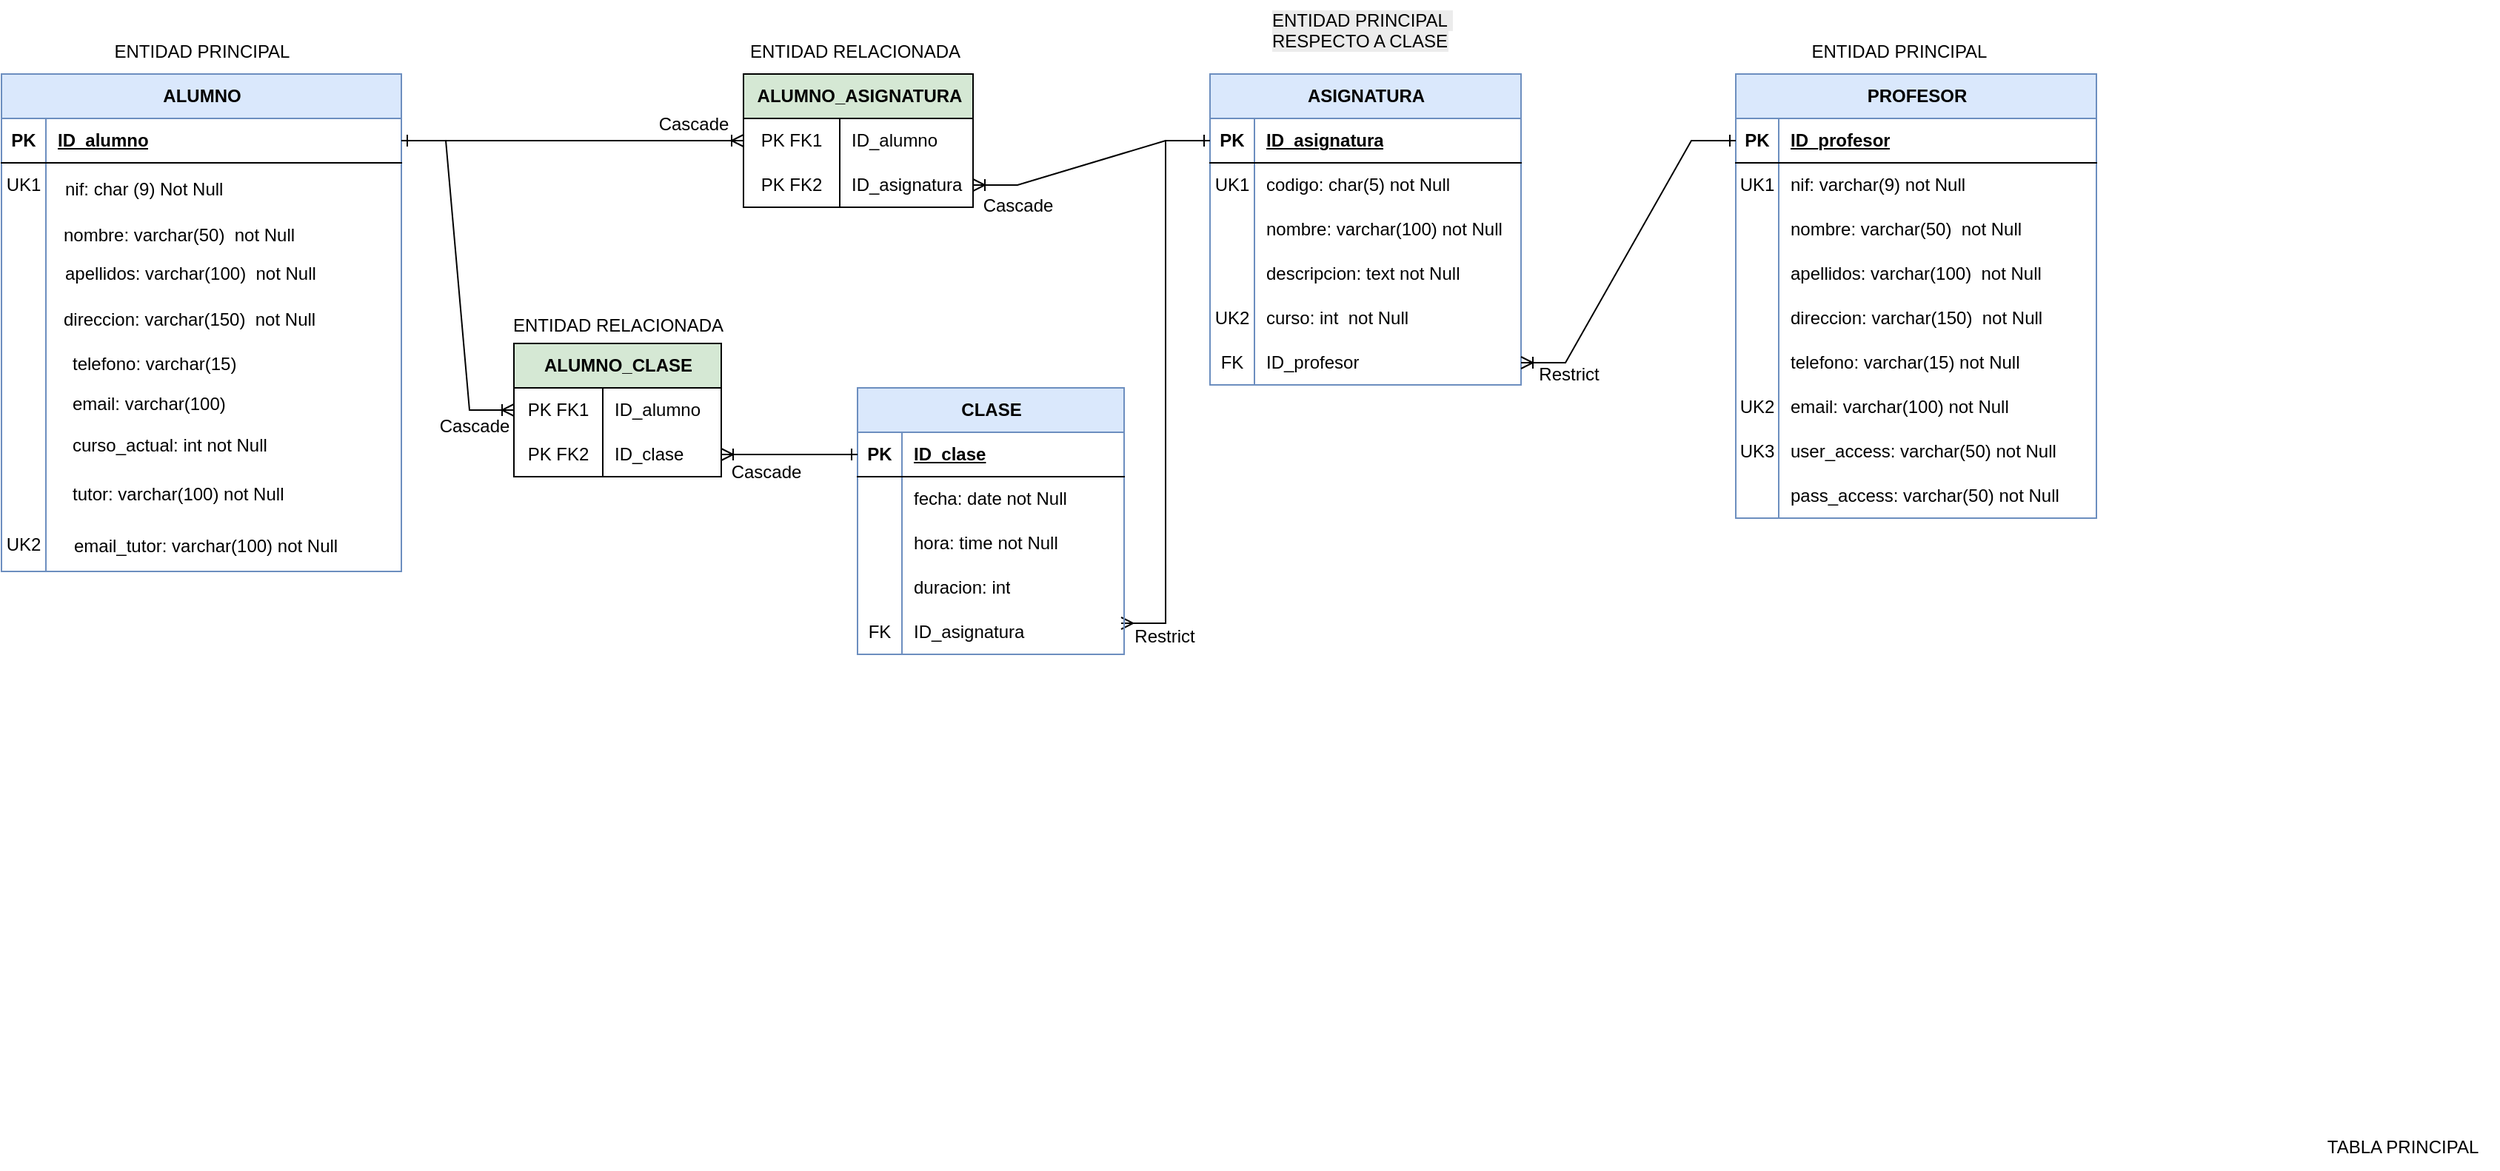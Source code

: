 <mxfile version="28.0.7">
  <diagram name="Página-1" id="FNVMGEHoFJ-ckxuBKYWv">
    <mxGraphModel dx="1237" dy="689" grid="1" gridSize="10" guides="1" tooltips="1" connect="1" arrows="1" fold="1" page="1" pageScale="1" pageWidth="3300" pageHeight="2339" math="0" shadow="0">
      <root>
        <mxCell id="0" />
        <mxCell id="1" parent="0" />
        <mxCell id="KowFx41jxCwSdWfeDFnK-1" value="PROFESOR" style="shape=table;startSize=30;container=1;collapsible=1;childLayout=tableLayout;fixedRows=1;rowLines=0;fontStyle=1;align=center;resizeLast=1;html=1;swimlaneLine=1;shadow=0;rounded=0;fillColor=#dae8fc;strokeColor=#6c8ebf;" parent="1" vertex="1">
          <mxGeometry x="1305" y="180" width="243.5" height="300" as="geometry">
            <mxRectangle x="71" y="200" width="100" height="30" as="alternateBounds" />
          </mxGeometry>
        </mxCell>
        <mxCell id="KowFx41jxCwSdWfeDFnK-2" value="" style="shape=tableRow;horizontal=0;startSize=0;swimlaneHead=0;swimlaneBody=0;fillColor=none;collapsible=0;dropTarget=0;points=[[0,0.5],[1,0.5]];portConstraint=eastwest;top=0;left=0;right=0;bottom=1;" parent="KowFx41jxCwSdWfeDFnK-1" vertex="1">
          <mxGeometry y="30" width="243.5" height="30" as="geometry" />
        </mxCell>
        <mxCell id="KowFx41jxCwSdWfeDFnK-3" value="PK" style="shape=partialRectangle;connectable=0;fillColor=none;top=0;left=0;bottom=0;right=0;fontStyle=1;overflow=hidden;whiteSpace=wrap;html=1;" parent="KowFx41jxCwSdWfeDFnK-2" vertex="1">
          <mxGeometry width="29" height="30" as="geometry">
            <mxRectangle width="29" height="30" as="alternateBounds" />
          </mxGeometry>
        </mxCell>
        <mxCell id="KowFx41jxCwSdWfeDFnK-4" value="ID_profesor" style="shape=partialRectangle;connectable=0;fillColor=none;top=0;left=0;bottom=0;right=0;align=left;spacingLeft=6;fontStyle=5;overflow=hidden;whiteSpace=wrap;html=1;" parent="KowFx41jxCwSdWfeDFnK-2" vertex="1">
          <mxGeometry x="29" width="214.5" height="30" as="geometry">
            <mxRectangle width="214.5" height="30" as="alternateBounds" />
          </mxGeometry>
        </mxCell>
        <mxCell id="KowFx41jxCwSdWfeDFnK-5" value="" style="shape=tableRow;horizontal=0;startSize=0;swimlaneHead=0;swimlaneBody=0;fillColor=none;collapsible=0;dropTarget=0;points=[[0,0.5],[1,0.5]];portConstraint=eastwest;top=0;left=0;right=0;bottom=0;" parent="KowFx41jxCwSdWfeDFnK-1" vertex="1">
          <mxGeometry y="60" width="243.5" height="30" as="geometry" />
        </mxCell>
        <mxCell id="KowFx41jxCwSdWfeDFnK-6" value="UK1" style="shape=partialRectangle;connectable=0;fillColor=none;top=0;left=0;bottom=0;right=0;editable=1;overflow=hidden;whiteSpace=wrap;html=1;" parent="KowFx41jxCwSdWfeDFnK-5" vertex="1">
          <mxGeometry width="29" height="30" as="geometry">
            <mxRectangle width="29" height="30" as="alternateBounds" />
          </mxGeometry>
        </mxCell>
        <mxCell id="KowFx41jxCwSdWfeDFnK-7" value="nif: varchar(9) not Null" style="shape=partialRectangle;connectable=0;fillColor=none;top=0;left=0;bottom=0;right=0;align=left;spacingLeft=6;overflow=hidden;whiteSpace=wrap;html=1;" parent="KowFx41jxCwSdWfeDFnK-5" vertex="1">
          <mxGeometry x="29" width="214.5" height="30" as="geometry">
            <mxRectangle width="214.5" height="30" as="alternateBounds" />
          </mxGeometry>
        </mxCell>
        <mxCell id="KowFx41jxCwSdWfeDFnK-8" value="" style="shape=tableRow;horizontal=0;startSize=0;swimlaneHead=0;swimlaneBody=0;fillColor=none;collapsible=0;dropTarget=0;points=[[0,0.5],[1,0.5]];portConstraint=eastwest;top=0;left=0;right=0;bottom=0;" parent="KowFx41jxCwSdWfeDFnK-1" vertex="1">
          <mxGeometry y="90" width="243.5" height="30" as="geometry" />
        </mxCell>
        <mxCell id="KowFx41jxCwSdWfeDFnK-9" value="" style="shape=partialRectangle;connectable=0;fillColor=none;top=0;left=0;bottom=0;right=0;editable=1;overflow=hidden;whiteSpace=wrap;html=1;" parent="KowFx41jxCwSdWfeDFnK-8" vertex="1">
          <mxGeometry width="29" height="30" as="geometry">
            <mxRectangle width="29" height="30" as="alternateBounds" />
          </mxGeometry>
        </mxCell>
        <mxCell id="KowFx41jxCwSdWfeDFnK-10" value="nombre: varchar(50)&amp;nbsp; not Null" style="shape=partialRectangle;connectable=0;fillColor=none;top=0;left=0;bottom=0;right=0;align=left;spacingLeft=6;overflow=hidden;whiteSpace=wrap;html=1;" parent="KowFx41jxCwSdWfeDFnK-8" vertex="1">
          <mxGeometry x="29" width="214.5" height="30" as="geometry">
            <mxRectangle width="214.5" height="30" as="alternateBounds" />
          </mxGeometry>
        </mxCell>
        <mxCell id="KowFx41jxCwSdWfeDFnK-11" value="" style="shape=tableRow;horizontal=0;startSize=0;swimlaneHead=0;swimlaneBody=0;fillColor=none;collapsible=0;dropTarget=0;points=[[0,0.5],[1,0.5]];portConstraint=eastwest;top=0;left=0;right=0;bottom=0;" parent="KowFx41jxCwSdWfeDFnK-1" vertex="1">
          <mxGeometry y="120" width="243.5" height="30" as="geometry" />
        </mxCell>
        <mxCell id="KowFx41jxCwSdWfeDFnK-12" value="" style="shape=partialRectangle;connectable=0;fillColor=none;top=0;left=0;bottom=0;right=0;editable=1;overflow=hidden;whiteSpace=wrap;html=1;" parent="KowFx41jxCwSdWfeDFnK-11" vertex="1">
          <mxGeometry width="29" height="30" as="geometry">
            <mxRectangle width="29" height="30" as="alternateBounds" />
          </mxGeometry>
        </mxCell>
        <mxCell id="KowFx41jxCwSdWfeDFnK-13" value="apellidos: varchar(100)&amp;nbsp; not Null" style="shape=partialRectangle;connectable=0;fillColor=none;top=0;left=0;bottom=0;right=0;align=left;spacingLeft=6;overflow=hidden;whiteSpace=wrap;html=1;" parent="KowFx41jxCwSdWfeDFnK-11" vertex="1">
          <mxGeometry x="29" width="214.5" height="30" as="geometry">
            <mxRectangle width="214.5" height="30" as="alternateBounds" />
          </mxGeometry>
        </mxCell>
        <mxCell id="KRCb28iuW6zRCXo9A6Jg-33" value="" style="shape=tableRow;horizontal=0;startSize=0;swimlaneHead=0;swimlaneBody=0;fillColor=none;collapsible=0;dropTarget=0;points=[[0,0.5],[1,0.5]];portConstraint=eastwest;top=0;left=0;right=0;bottom=0;" parent="KowFx41jxCwSdWfeDFnK-1" vertex="1">
          <mxGeometry y="150" width="243.5" height="30" as="geometry" />
        </mxCell>
        <mxCell id="KRCb28iuW6zRCXo9A6Jg-34" value="" style="shape=partialRectangle;connectable=0;fillColor=none;top=0;left=0;bottom=0;right=0;editable=1;overflow=hidden;whiteSpace=wrap;html=1;" parent="KRCb28iuW6zRCXo9A6Jg-33" vertex="1">
          <mxGeometry width="29" height="30" as="geometry">
            <mxRectangle width="29" height="30" as="alternateBounds" />
          </mxGeometry>
        </mxCell>
        <mxCell id="KRCb28iuW6zRCXo9A6Jg-35" value="&lt;span style=&quot;color: rgb(0, 0, 0); font-family: Helvetica; font-size: 12px; font-style: normal; font-variant-ligatures: normal; font-variant-caps: normal; font-weight: 400; letter-spacing: normal; orphans: 2; text-align: left; text-indent: 0px; text-transform: none; widows: 2; word-spacing: 0px; -webkit-text-stroke-width: 0px; white-space: normal; text-decoration-thickness: initial; text-decoration-style: initial; text-decoration-color: initial; float: none; display: inline !important;&quot;&gt;direccion: varchar(150)&amp;nbsp; not Null&lt;/span&gt;" style="shape=partialRectangle;connectable=0;fillColor=none;top=0;left=0;bottom=0;right=0;align=left;spacingLeft=6;overflow=hidden;whiteSpace=wrap;html=1;" parent="KRCb28iuW6zRCXo9A6Jg-33" vertex="1">
          <mxGeometry x="29" width="214.5" height="30" as="geometry">
            <mxRectangle width="214.5" height="30" as="alternateBounds" />
          </mxGeometry>
        </mxCell>
        <mxCell id="KRCb28iuW6zRCXo9A6Jg-36" value="" style="shape=tableRow;horizontal=0;startSize=0;swimlaneHead=0;swimlaneBody=0;fillColor=none;collapsible=0;dropTarget=0;points=[[0,0.5],[1,0.5]];portConstraint=eastwest;top=0;left=0;right=0;bottom=0;" parent="KowFx41jxCwSdWfeDFnK-1" vertex="1">
          <mxGeometry y="180" width="243.5" height="30" as="geometry" />
        </mxCell>
        <mxCell id="KRCb28iuW6zRCXo9A6Jg-37" value="" style="shape=partialRectangle;connectable=0;fillColor=none;top=0;left=0;bottom=0;right=0;editable=1;overflow=hidden;whiteSpace=wrap;html=1;" parent="KRCb28iuW6zRCXo9A6Jg-36" vertex="1">
          <mxGeometry width="29" height="30" as="geometry">
            <mxRectangle width="29" height="30" as="alternateBounds" />
          </mxGeometry>
        </mxCell>
        <mxCell id="KRCb28iuW6zRCXo9A6Jg-38" value="telefono: varchar(15) not Null" style="shape=partialRectangle;connectable=0;fillColor=none;top=0;left=0;bottom=0;right=0;align=left;spacingLeft=6;overflow=hidden;whiteSpace=wrap;html=1;" parent="KRCb28iuW6zRCXo9A6Jg-36" vertex="1">
          <mxGeometry x="29" width="214.5" height="30" as="geometry">
            <mxRectangle width="214.5" height="30" as="alternateBounds" />
          </mxGeometry>
        </mxCell>
        <mxCell id="KRCb28iuW6zRCXo9A6Jg-39" value="" style="shape=tableRow;horizontal=0;startSize=0;swimlaneHead=0;swimlaneBody=0;fillColor=none;collapsible=0;dropTarget=0;points=[[0,0.5],[1,0.5]];portConstraint=eastwest;top=0;left=0;right=0;bottom=0;" parent="KowFx41jxCwSdWfeDFnK-1" vertex="1">
          <mxGeometry y="210" width="243.5" height="30" as="geometry" />
        </mxCell>
        <mxCell id="KRCb28iuW6zRCXo9A6Jg-40" value="UK2" style="shape=partialRectangle;connectable=0;fillColor=none;top=0;left=0;bottom=0;right=0;editable=1;overflow=hidden;whiteSpace=wrap;html=1;" parent="KRCb28iuW6zRCXo9A6Jg-39" vertex="1">
          <mxGeometry width="29" height="30" as="geometry">
            <mxRectangle width="29" height="30" as="alternateBounds" />
          </mxGeometry>
        </mxCell>
        <mxCell id="KRCb28iuW6zRCXo9A6Jg-41" value="email: varchar(100) not Null" style="shape=partialRectangle;connectable=0;fillColor=none;top=0;left=0;bottom=0;right=0;align=left;spacingLeft=6;overflow=hidden;whiteSpace=wrap;html=1;" parent="KRCb28iuW6zRCXo9A6Jg-39" vertex="1">
          <mxGeometry x="29" width="214.5" height="30" as="geometry">
            <mxRectangle width="214.5" height="30" as="alternateBounds" />
          </mxGeometry>
        </mxCell>
        <mxCell id="KRCb28iuW6zRCXo9A6Jg-42" value="" style="shape=tableRow;horizontal=0;startSize=0;swimlaneHead=0;swimlaneBody=0;fillColor=none;collapsible=0;dropTarget=0;points=[[0,0.5],[1,0.5]];portConstraint=eastwest;top=0;left=0;right=0;bottom=0;" parent="KowFx41jxCwSdWfeDFnK-1" vertex="1">
          <mxGeometry y="240" width="243.5" height="30" as="geometry" />
        </mxCell>
        <mxCell id="KRCb28iuW6zRCXo9A6Jg-43" value="UK3" style="shape=partialRectangle;connectable=0;fillColor=none;top=0;left=0;bottom=0;right=0;editable=1;overflow=hidden;whiteSpace=wrap;html=1;" parent="KRCb28iuW6zRCXo9A6Jg-42" vertex="1">
          <mxGeometry width="29" height="30" as="geometry">
            <mxRectangle width="29" height="30" as="alternateBounds" />
          </mxGeometry>
        </mxCell>
        <mxCell id="KRCb28iuW6zRCXo9A6Jg-44" value="user_access: varchar(50) not Null" style="shape=partialRectangle;connectable=0;fillColor=none;top=0;left=0;bottom=0;right=0;align=left;spacingLeft=6;overflow=hidden;whiteSpace=wrap;html=1;" parent="KRCb28iuW6zRCXo9A6Jg-42" vertex="1">
          <mxGeometry x="29" width="214.5" height="30" as="geometry">
            <mxRectangle width="214.5" height="30" as="alternateBounds" />
          </mxGeometry>
        </mxCell>
        <mxCell id="KRCb28iuW6zRCXo9A6Jg-45" value="" style="shape=tableRow;horizontal=0;startSize=0;swimlaneHead=0;swimlaneBody=0;fillColor=none;collapsible=0;dropTarget=0;points=[[0,0.5],[1,0.5]];portConstraint=eastwest;top=0;left=0;right=0;bottom=0;" parent="KowFx41jxCwSdWfeDFnK-1" vertex="1">
          <mxGeometry y="270" width="243.5" height="30" as="geometry" />
        </mxCell>
        <mxCell id="KRCb28iuW6zRCXo9A6Jg-46" value="" style="shape=partialRectangle;connectable=0;fillColor=none;top=0;left=0;bottom=0;right=0;editable=1;overflow=hidden;whiteSpace=wrap;html=1;" parent="KRCb28iuW6zRCXo9A6Jg-45" vertex="1">
          <mxGeometry width="29" height="30" as="geometry">
            <mxRectangle width="29" height="30" as="alternateBounds" />
          </mxGeometry>
        </mxCell>
        <mxCell id="KRCb28iuW6zRCXo9A6Jg-47" value="pass_access: varchar(50) not Null" style="shape=partialRectangle;connectable=0;fillColor=none;top=0;left=0;bottom=0;right=0;align=left;spacingLeft=6;overflow=hidden;whiteSpace=wrap;html=1;" parent="KRCb28iuW6zRCXo9A6Jg-45" vertex="1">
          <mxGeometry x="29" width="214.5" height="30" as="geometry">
            <mxRectangle width="214.5" height="30" as="alternateBounds" />
          </mxGeometry>
        </mxCell>
        <mxCell id="KowFx41jxCwSdWfeDFnK-27" value="ASIGNATURA" style="shape=table;startSize=30;container=1;collapsible=1;childLayout=tableLayout;fixedRows=1;rowLines=0;fontStyle=1;align=center;resizeLast=1;html=1;fillColor=#dae8fc;strokeColor=#6c8ebf;" parent="1" vertex="1">
          <mxGeometry x="950" y="180" width="210" height="210" as="geometry" />
        </mxCell>
        <mxCell id="KowFx41jxCwSdWfeDFnK-28" value="" style="shape=tableRow;horizontal=0;startSize=0;swimlaneHead=0;swimlaneBody=0;fillColor=none;collapsible=0;dropTarget=0;points=[[0,0.5],[1,0.5]];portConstraint=eastwest;top=0;left=0;right=0;bottom=1;" parent="KowFx41jxCwSdWfeDFnK-27" vertex="1">
          <mxGeometry y="30" width="210" height="30" as="geometry" />
        </mxCell>
        <mxCell id="KowFx41jxCwSdWfeDFnK-29" value="PK" style="shape=partialRectangle;connectable=0;fillColor=none;top=0;left=0;bottom=0;right=0;fontStyle=1;overflow=hidden;whiteSpace=wrap;html=1;" parent="KowFx41jxCwSdWfeDFnK-28" vertex="1">
          <mxGeometry width="30" height="30" as="geometry">
            <mxRectangle width="30" height="30" as="alternateBounds" />
          </mxGeometry>
        </mxCell>
        <mxCell id="KowFx41jxCwSdWfeDFnK-30" value="ID_asignatura" style="shape=partialRectangle;connectable=0;fillColor=none;top=0;left=0;bottom=0;right=0;align=left;spacingLeft=6;fontStyle=5;overflow=hidden;whiteSpace=wrap;html=1;" parent="KowFx41jxCwSdWfeDFnK-28" vertex="1">
          <mxGeometry x="30" width="180" height="30" as="geometry">
            <mxRectangle width="180" height="30" as="alternateBounds" />
          </mxGeometry>
        </mxCell>
        <mxCell id="KowFx41jxCwSdWfeDFnK-31" value="" style="shape=tableRow;horizontal=0;startSize=0;swimlaneHead=0;swimlaneBody=0;fillColor=none;collapsible=0;dropTarget=0;points=[[0,0.5],[1,0.5]];portConstraint=eastwest;top=0;left=0;right=0;bottom=0;" parent="KowFx41jxCwSdWfeDFnK-27" vertex="1">
          <mxGeometry y="60" width="210" height="30" as="geometry" />
        </mxCell>
        <mxCell id="KowFx41jxCwSdWfeDFnK-32" value="&lt;font style=&quot;color: rgb(0, 0, 0); font-weight: normal;&quot;&gt;UK1&lt;/font&gt;" style="shape=partialRectangle;connectable=0;fillColor=none;top=0;left=0;bottom=0;right=0;editable=1;overflow=hidden;whiteSpace=wrap;html=1;fontStyle=1;fontColor=#FF0000;" parent="KowFx41jxCwSdWfeDFnK-31" vertex="1">
          <mxGeometry width="30" height="30" as="geometry">
            <mxRectangle width="30" height="30" as="alternateBounds" />
          </mxGeometry>
        </mxCell>
        <mxCell id="KowFx41jxCwSdWfeDFnK-33" value="codigo: char(5) not Null" style="shape=partialRectangle;connectable=0;fillColor=none;top=0;left=0;bottom=0;right=0;align=left;spacingLeft=6;overflow=hidden;whiteSpace=wrap;html=1;" parent="KowFx41jxCwSdWfeDFnK-31" vertex="1">
          <mxGeometry x="30" width="180" height="30" as="geometry">
            <mxRectangle width="180" height="30" as="alternateBounds" />
          </mxGeometry>
        </mxCell>
        <mxCell id="KowFx41jxCwSdWfeDFnK-34" value="" style="shape=tableRow;horizontal=0;startSize=0;swimlaneHead=0;swimlaneBody=0;fillColor=none;collapsible=0;dropTarget=0;points=[[0,0.5],[1,0.5]];portConstraint=eastwest;top=0;left=0;right=0;bottom=0;" parent="KowFx41jxCwSdWfeDFnK-27" vertex="1">
          <mxGeometry y="90" width="210" height="30" as="geometry" />
        </mxCell>
        <mxCell id="KowFx41jxCwSdWfeDFnK-35" value="" style="shape=partialRectangle;connectable=0;fillColor=none;top=0;left=0;bottom=0;right=0;editable=1;overflow=hidden;whiteSpace=wrap;html=1;" parent="KowFx41jxCwSdWfeDFnK-34" vertex="1">
          <mxGeometry width="30" height="30" as="geometry">
            <mxRectangle width="30" height="30" as="alternateBounds" />
          </mxGeometry>
        </mxCell>
        <mxCell id="KowFx41jxCwSdWfeDFnK-36" value="nombre: varchar(100) not Null" style="shape=partialRectangle;connectable=0;fillColor=none;top=0;left=0;bottom=0;right=0;align=left;spacingLeft=6;overflow=hidden;whiteSpace=wrap;html=1;" parent="KowFx41jxCwSdWfeDFnK-34" vertex="1">
          <mxGeometry x="30" width="180" height="30" as="geometry">
            <mxRectangle width="180" height="30" as="alternateBounds" />
          </mxGeometry>
        </mxCell>
        <mxCell id="KowFx41jxCwSdWfeDFnK-37" value="" style="shape=tableRow;horizontal=0;startSize=0;swimlaneHead=0;swimlaneBody=0;fillColor=none;collapsible=0;dropTarget=0;points=[[0,0.5],[1,0.5]];portConstraint=eastwest;top=0;left=0;right=0;bottom=0;" parent="KowFx41jxCwSdWfeDFnK-27" vertex="1">
          <mxGeometry y="120" width="210" height="30" as="geometry" />
        </mxCell>
        <mxCell id="KowFx41jxCwSdWfeDFnK-38" value="" style="shape=partialRectangle;connectable=0;fillColor=none;top=0;left=0;bottom=0;right=0;editable=1;overflow=hidden;whiteSpace=wrap;html=1;" parent="KowFx41jxCwSdWfeDFnK-37" vertex="1">
          <mxGeometry width="30" height="30" as="geometry">
            <mxRectangle width="30" height="30" as="alternateBounds" />
          </mxGeometry>
        </mxCell>
        <mxCell id="KowFx41jxCwSdWfeDFnK-39" value="descripcion: text not Null" style="shape=partialRectangle;connectable=0;fillColor=none;top=0;left=0;bottom=0;right=0;align=left;spacingLeft=6;overflow=hidden;whiteSpace=wrap;html=1;" parent="KowFx41jxCwSdWfeDFnK-37" vertex="1">
          <mxGeometry x="30" width="180" height="30" as="geometry">
            <mxRectangle width="180" height="30" as="alternateBounds" />
          </mxGeometry>
        </mxCell>
        <mxCell id="KowFx41jxCwSdWfeDFnK-101" value="" style="shape=tableRow;horizontal=0;startSize=0;swimlaneHead=0;swimlaneBody=0;fillColor=none;collapsible=0;dropTarget=0;points=[[0,0.5],[1,0.5]];portConstraint=eastwest;top=0;left=0;right=0;bottom=0;" parent="KowFx41jxCwSdWfeDFnK-27" vertex="1">
          <mxGeometry y="150" width="210" height="30" as="geometry" />
        </mxCell>
        <mxCell id="KowFx41jxCwSdWfeDFnK-102" value="&lt;font style=&quot;color: rgb(0, 0, 0); font-weight: normal;&quot;&gt;UK2&lt;/font&gt;" style="shape=partialRectangle;connectable=0;fillColor=none;top=0;left=0;bottom=0;right=0;editable=1;overflow=hidden;whiteSpace=wrap;html=1;fontStyle=1;fontColor=#FF0000;" parent="KowFx41jxCwSdWfeDFnK-101" vertex="1">
          <mxGeometry width="30" height="30" as="geometry">
            <mxRectangle width="30" height="30" as="alternateBounds" />
          </mxGeometry>
        </mxCell>
        <mxCell id="KowFx41jxCwSdWfeDFnK-103" value="curso: int&amp;nbsp; not Null" style="shape=partialRectangle;connectable=0;fillColor=none;top=0;left=0;bottom=0;right=0;align=left;spacingLeft=6;overflow=hidden;whiteSpace=wrap;html=1;" parent="KowFx41jxCwSdWfeDFnK-101" vertex="1">
          <mxGeometry x="30" width="180" height="30" as="geometry">
            <mxRectangle width="180" height="30" as="alternateBounds" />
          </mxGeometry>
        </mxCell>
        <mxCell id="KRCb28iuW6zRCXo9A6Jg-60" value="" style="shape=tableRow;horizontal=0;startSize=0;swimlaneHead=0;swimlaneBody=0;fillColor=none;collapsible=0;dropTarget=0;points=[[0,0.5],[1,0.5]];portConstraint=eastwest;top=0;left=0;right=0;bottom=0;" parent="KowFx41jxCwSdWfeDFnK-27" vertex="1">
          <mxGeometry y="180" width="210" height="30" as="geometry" />
        </mxCell>
        <mxCell id="KRCb28iuW6zRCXo9A6Jg-61" value="FK" style="shape=partialRectangle;connectable=0;fillColor=none;top=0;left=0;bottom=0;right=0;editable=1;overflow=hidden;whiteSpace=wrap;html=1;" parent="KRCb28iuW6zRCXo9A6Jg-60" vertex="1">
          <mxGeometry width="30" height="30" as="geometry">
            <mxRectangle width="30" height="30" as="alternateBounds" />
          </mxGeometry>
        </mxCell>
        <mxCell id="KRCb28iuW6zRCXo9A6Jg-62" value="ID_profesor" style="shape=partialRectangle;connectable=0;fillColor=none;top=0;left=0;bottom=0;right=0;align=left;spacingLeft=6;overflow=hidden;whiteSpace=wrap;html=1;" parent="KRCb28iuW6zRCXo9A6Jg-60" vertex="1">
          <mxGeometry x="30" width="180" height="30" as="geometry">
            <mxRectangle width="180" height="30" as="alternateBounds" />
          </mxGeometry>
        </mxCell>
        <mxCell id="KRCb28iuW6zRCXo9A6Jg-48" value="" style="group;movable=1;resizable=1;rotatable=1;deletable=1;editable=1;locked=0;connectable=1;" parent="1" vertex="1" connectable="0">
          <mxGeometry x="220" y="180" width="270" height="660" as="geometry" />
        </mxCell>
        <mxCell id="KowFx41jxCwSdWfeDFnK-14" value="ALUMNO" style="shape=table;startSize=30;container=1;collapsible=1;childLayout=tableLayout;fixedRows=1;rowLines=0;fontStyle=1;align=center;resizeLast=1;html=1;movable=1;resizable=1;rotatable=1;deletable=1;editable=1;locked=0;connectable=1;fillColor=#dae8fc;strokeColor=#6c8ebf;" parent="KRCb28iuW6zRCXo9A6Jg-48" vertex="1">
          <mxGeometry x="-86" width="270" height="336" as="geometry" />
        </mxCell>
        <mxCell id="KowFx41jxCwSdWfeDFnK-15" value="" style="shape=tableRow;horizontal=0;startSize=0;swimlaneHead=0;swimlaneBody=0;fillColor=none;collapsible=0;dropTarget=0;points=[[0,0.5],[1,0.5]];portConstraint=eastwest;top=0;left=0;right=0;bottom=1;movable=1;resizable=1;rotatable=1;deletable=1;editable=1;locked=0;connectable=1;" parent="KowFx41jxCwSdWfeDFnK-14" vertex="1">
          <mxGeometry y="30" width="270" height="30" as="geometry" />
        </mxCell>
        <mxCell id="KowFx41jxCwSdWfeDFnK-16" value="PK" style="shape=partialRectangle;connectable=1;fillColor=none;top=0;left=0;bottom=0;right=0;fontStyle=1;overflow=hidden;whiteSpace=wrap;html=1;movable=1;resizable=1;rotatable=1;deletable=1;editable=1;locked=0;" parent="KowFx41jxCwSdWfeDFnK-15" vertex="1">
          <mxGeometry width="30" height="30" as="geometry">
            <mxRectangle width="30" height="30" as="alternateBounds" />
          </mxGeometry>
        </mxCell>
        <mxCell id="KowFx41jxCwSdWfeDFnK-17" value="ID_alumno" style="shape=partialRectangle;connectable=1;fillColor=none;top=0;left=0;bottom=0;right=0;align=left;spacingLeft=6;fontStyle=5;overflow=hidden;whiteSpace=wrap;html=1;movable=1;resizable=1;rotatable=1;deletable=1;editable=1;locked=0;" parent="KowFx41jxCwSdWfeDFnK-15" vertex="1">
          <mxGeometry x="30" width="240" height="30" as="geometry">
            <mxRectangle width="240" height="30" as="alternateBounds" />
          </mxGeometry>
        </mxCell>
        <mxCell id="KowFx41jxCwSdWfeDFnK-18" value="" style="shape=tableRow;horizontal=0;startSize=0;swimlaneHead=0;swimlaneBody=0;fillColor=none;collapsible=0;dropTarget=0;points=[[0,0.5],[1,0.5]];portConstraint=eastwest;top=0;left=0;right=0;bottom=0;movable=1;resizable=1;rotatable=1;deletable=1;editable=1;locked=0;connectable=1;" parent="KowFx41jxCwSdWfeDFnK-14" vertex="1">
          <mxGeometry y="60" width="270" height="30" as="geometry" />
        </mxCell>
        <mxCell id="KowFx41jxCwSdWfeDFnK-19" value="UK1" style="shape=partialRectangle;connectable=1;fillColor=none;top=0;left=0;bottom=0;right=0;editable=1;overflow=hidden;whiteSpace=wrap;html=1;movable=1;resizable=1;rotatable=1;deletable=1;locked=0;" parent="KowFx41jxCwSdWfeDFnK-18" vertex="1">
          <mxGeometry width="30" height="30" as="geometry">
            <mxRectangle width="30" height="30" as="alternateBounds" />
          </mxGeometry>
        </mxCell>
        <mxCell id="KowFx41jxCwSdWfeDFnK-20" value="" style="shape=partialRectangle;connectable=1;fillColor=none;top=0;left=0;bottom=0;right=0;align=left;spacingLeft=6;overflow=hidden;whiteSpace=wrap;html=1;movable=1;resizable=1;rotatable=1;deletable=1;editable=1;locked=0;" parent="KowFx41jxCwSdWfeDFnK-18" vertex="1">
          <mxGeometry x="30" width="240" height="30" as="geometry">
            <mxRectangle width="240" height="30" as="alternateBounds" />
          </mxGeometry>
        </mxCell>
        <mxCell id="KowFx41jxCwSdWfeDFnK-21" value="" style="shape=tableRow;horizontal=0;startSize=0;swimlaneHead=0;swimlaneBody=0;fillColor=none;collapsible=0;dropTarget=0;points=[[0,0.5],[1,0.5]];portConstraint=eastwest;top=0;left=0;right=0;bottom=0;movable=1;resizable=1;rotatable=1;deletable=1;editable=1;locked=0;connectable=1;" parent="KowFx41jxCwSdWfeDFnK-14" vertex="1">
          <mxGeometry y="90" width="270" height="30" as="geometry" />
        </mxCell>
        <mxCell id="KowFx41jxCwSdWfeDFnK-22" value="" style="shape=partialRectangle;connectable=1;fillColor=none;top=0;left=0;bottom=0;right=0;editable=1;overflow=hidden;whiteSpace=wrap;html=1;movable=1;resizable=1;rotatable=1;deletable=1;locked=0;" parent="KowFx41jxCwSdWfeDFnK-21" vertex="1">
          <mxGeometry width="30" height="30" as="geometry">
            <mxRectangle width="30" height="30" as="alternateBounds" />
          </mxGeometry>
        </mxCell>
        <mxCell id="KowFx41jxCwSdWfeDFnK-23" value="" style="shape=partialRectangle;connectable=1;fillColor=none;top=0;left=0;bottom=0;right=0;align=left;spacingLeft=6;overflow=hidden;whiteSpace=wrap;html=1;movable=1;resizable=1;rotatable=1;deletable=1;editable=1;locked=0;" parent="KowFx41jxCwSdWfeDFnK-21" vertex="1">
          <mxGeometry x="30" width="240" height="30" as="geometry">
            <mxRectangle width="240" height="30" as="alternateBounds" />
          </mxGeometry>
        </mxCell>
        <mxCell id="KowFx41jxCwSdWfeDFnK-24" value="" style="shape=tableRow;horizontal=0;startSize=0;swimlaneHead=0;swimlaneBody=0;fillColor=none;collapsible=0;dropTarget=0;points=[[0,0.5],[1,0.5]];portConstraint=eastwest;top=0;left=0;right=0;bottom=0;movable=1;resizable=1;rotatable=1;deletable=1;editable=1;locked=0;connectable=1;" parent="KowFx41jxCwSdWfeDFnK-14" vertex="1">
          <mxGeometry y="120" width="270" height="30" as="geometry" />
        </mxCell>
        <mxCell id="KowFx41jxCwSdWfeDFnK-25" value="" style="shape=partialRectangle;connectable=1;fillColor=none;top=0;left=0;bottom=0;right=0;editable=1;overflow=hidden;whiteSpace=wrap;html=1;movable=1;resizable=1;rotatable=1;deletable=1;locked=0;" parent="KowFx41jxCwSdWfeDFnK-24" vertex="1">
          <mxGeometry width="30" height="30" as="geometry">
            <mxRectangle width="30" height="30" as="alternateBounds" />
          </mxGeometry>
        </mxCell>
        <mxCell id="KowFx41jxCwSdWfeDFnK-26" value="" style="shape=partialRectangle;connectable=1;fillColor=none;top=0;left=0;bottom=0;right=0;align=left;spacingLeft=6;overflow=hidden;whiteSpace=wrap;html=1;movable=1;resizable=1;rotatable=1;deletable=1;editable=1;locked=0;" parent="KowFx41jxCwSdWfeDFnK-24" vertex="1">
          <mxGeometry x="30" width="240" height="30" as="geometry">
            <mxRectangle width="240" height="30" as="alternateBounds" />
          </mxGeometry>
        </mxCell>
        <mxCell id="KRCb28iuW6zRCXo9A6Jg-2" value="" style="shape=tableRow;horizontal=0;startSize=0;swimlaneHead=0;swimlaneBody=0;fillColor=none;collapsible=0;dropTarget=0;points=[[0,0.5],[1,0.5]];portConstraint=eastwest;top=0;left=0;right=0;bottom=0;movable=1;resizable=1;rotatable=1;deletable=1;editable=1;locked=0;connectable=1;" parent="KowFx41jxCwSdWfeDFnK-14" vertex="1">
          <mxGeometry y="150" width="270" height="30" as="geometry" />
        </mxCell>
        <mxCell id="KRCb28iuW6zRCXo9A6Jg-3" value="" style="shape=partialRectangle;connectable=1;fillColor=none;top=0;left=0;bottom=0;right=0;editable=1;overflow=hidden;whiteSpace=wrap;html=1;movable=1;resizable=1;rotatable=1;deletable=1;locked=0;" parent="KRCb28iuW6zRCXo9A6Jg-2" vertex="1">
          <mxGeometry width="30" height="30" as="geometry">
            <mxRectangle width="30" height="30" as="alternateBounds" />
          </mxGeometry>
        </mxCell>
        <mxCell id="KRCb28iuW6zRCXo9A6Jg-4" value="" style="shape=partialRectangle;connectable=1;fillColor=none;top=0;left=0;bottom=0;right=0;align=left;spacingLeft=6;overflow=hidden;whiteSpace=wrap;html=1;movable=1;resizable=1;rotatable=1;deletable=1;editable=1;locked=0;" parent="KRCb28iuW6zRCXo9A6Jg-2" vertex="1">
          <mxGeometry x="30" width="240" height="30" as="geometry">
            <mxRectangle width="240" height="30" as="alternateBounds" />
          </mxGeometry>
        </mxCell>
        <mxCell id="KRCb28iuW6zRCXo9A6Jg-5" value="" style="shape=tableRow;horizontal=0;startSize=0;swimlaneHead=0;swimlaneBody=0;fillColor=none;collapsible=0;dropTarget=0;points=[[0,0.5],[1,0.5]];portConstraint=eastwest;top=0;left=0;right=0;bottom=0;movable=1;resizable=1;rotatable=1;deletable=1;editable=1;locked=0;connectable=1;" parent="KowFx41jxCwSdWfeDFnK-14" vertex="1">
          <mxGeometry y="180" width="270" height="30" as="geometry" />
        </mxCell>
        <mxCell id="KRCb28iuW6zRCXo9A6Jg-6" value="" style="shape=partialRectangle;connectable=1;fillColor=none;top=0;left=0;bottom=0;right=0;editable=1;overflow=hidden;whiteSpace=wrap;html=1;movable=1;resizable=1;rotatable=1;deletable=1;locked=0;" parent="KRCb28iuW6zRCXo9A6Jg-5" vertex="1">
          <mxGeometry width="30" height="30" as="geometry">
            <mxRectangle width="30" height="30" as="alternateBounds" />
          </mxGeometry>
        </mxCell>
        <mxCell id="KRCb28iuW6zRCXo9A6Jg-7" value="" style="shape=partialRectangle;connectable=1;fillColor=none;top=0;left=0;bottom=0;right=0;align=left;spacingLeft=6;overflow=hidden;whiteSpace=wrap;html=1;movable=1;resizable=1;rotatable=1;deletable=1;editable=1;locked=0;" parent="KRCb28iuW6zRCXo9A6Jg-5" vertex="1">
          <mxGeometry x="30" width="240" height="30" as="geometry">
            <mxRectangle width="240" height="30" as="alternateBounds" />
          </mxGeometry>
        </mxCell>
        <mxCell id="KRCb28iuW6zRCXo9A6Jg-8" value="" style="shape=tableRow;horizontal=0;startSize=0;swimlaneHead=0;swimlaneBody=0;fillColor=none;collapsible=0;dropTarget=0;points=[[0,0.5],[1,0.5]];portConstraint=eastwest;top=0;left=0;right=0;bottom=0;movable=1;resizable=1;rotatable=1;deletable=1;editable=1;locked=0;connectable=1;" parent="KowFx41jxCwSdWfeDFnK-14" vertex="1">
          <mxGeometry y="210" width="270" height="30" as="geometry" />
        </mxCell>
        <mxCell id="KRCb28iuW6zRCXo9A6Jg-9" value="" style="shape=partialRectangle;connectable=1;fillColor=none;top=0;left=0;bottom=0;right=0;editable=1;overflow=hidden;whiteSpace=wrap;html=1;movable=1;resizable=1;rotatable=1;deletable=1;locked=0;" parent="KRCb28iuW6zRCXo9A6Jg-8" vertex="1">
          <mxGeometry width="30" height="30" as="geometry">
            <mxRectangle width="30" height="30" as="alternateBounds" />
          </mxGeometry>
        </mxCell>
        <mxCell id="KRCb28iuW6zRCXo9A6Jg-10" value="" style="shape=partialRectangle;connectable=1;fillColor=none;top=0;left=0;bottom=0;right=0;align=left;spacingLeft=6;overflow=hidden;whiteSpace=wrap;html=1;movable=1;resizable=1;rotatable=1;deletable=1;editable=1;locked=0;" parent="KRCb28iuW6zRCXo9A6Jg-8" vertex="1">
          <mxGeometry x="30" width="240" height="30" as="geometry">
            <mxRectangle width="240" height="30" as="alternateBounds" />
          </mxGeometry>
        </mxCell>
        <mxCell id="KRCb28iuW6zRCXo9A6Jg-11" value="" style="shape=tableRow;horizontal=0;startSize=0;swimlaneHead=0;swimlaneBody=0;fillColor=none;collapsible=0;dropTarget=0;points=[[0,0.5],[1,0.5]];portConstraint=eastwest;top=0;left=0;right=0;bottom=0;movable=1;resizable=1;rotatable=1;deletable=1;editable=1;locked=0;connectable=1;" parent="KowFx41jxCwSdWfeDFnK-14" vertex="1">
          <mxGeometry y="240" width="270" height="30" as="geometry" />
        </mxCell>
        <mxCell id="KRCb28iuW6zRCXo9A6Jg-12" value="" style="shape=partialRectangle;connectable=1;fillColor=none;top=0;left=0;bottom=0;right=0;editable=1;overflow=hidden;whiteSpace=wrap;html=1;movable=1;resizable=1;rotatable=1;deletable=1;locked=0;" parent="KRCb28iuW6zRCXo9A6Jg-11" vertex="1">
          <mxGeometry width="30" height="30" as="geometry">
            <mxRectangle width="30" height="30" as="alternateBounds" />
          </mxGeometry>
        </mxCell>
        <mxCell id="KRCb28iuW6zRCXo9A6Jg-13" value="" style="shape=partialRectangle;connectable=1;fillColor=none;top=0;left=0;bottom=0;right=0;align=left;spacingLeft=6;overflow=hidden;whiteSpace=wrap;html=1;movable=1;resizable=1;rotatable=1;deletable=1;editable=1;locked=0;" parent="KRCb28iuW6zRCXo9A6Jg-11" vertex="1">
          <mxGeometry x="30" width="240" height="30" as="geometry">
            <mxRectangle width="240" height="30" as="alternateBounds" />
          </mxGeometry>
        </mxCell>
        <mxCell id="KRCb28iuW6zRCXo9A6Jg-14" value="" style="shape=tableRow;horizontal=0;startSize=0;swimlaneHead=0;swimlaneBody=0;fillColor=none;collapsible=0;dropTarget=0;points=[[0,0.5],[1,0.5]];portConstraint=eastwest;top=0;left=0;right=0;bottom=0;movable=1;resizable=1;rotatable=1;deletable=1;editable=1;locked=0;connectable=1;" parent="KowFx41jxCwSdWfeDFnK-14" vertex="1">
          <mxGeometry y="270" width="270" height="30" as="geometry" />
        </mxCell>
        <mxCell id="KRCb28iuW6zRCXo9A6Jg-15" value="" style="shape=partialRectangle;connectable=1;fillColor=none;top=0;left=0;bottom=0;right=0;editable=1;overflow=hidden;whiteSpace=wrap;html=1;movable=1;resizable=1;rotatable=1;deletable=1;locked=0;" parent="KRCb28iuW6zRCXo9A6Jg-14" vertex="1">
          <mxGeometry width="30" height="30" as="geometry">
            <mxRectangle width="30" height="30" as="alternateBounds" />
          </mxGeometry>
        </mxCell>
        <mxCell id="KRCb28iuW6zRCXo9A6Jg-16" value="" style="shape=partialRectangle;connectable=1;fillColor=none;top=0;left=0;bottom=0;right=0;align=left;spacingLeft=6;overflow=hidden;whiteSpace=wrap;html=1;movable=1;resizable=1;rotatable=1;deletable=1;editable=1;locked=0;" parent="KRCb28iuW6zRCXo9A6Jg-14" vertex="1">
          <mxGeometry x="30" width="240" height="30" as="geometry">
            <mxRectangle width="240" height="30" as="alternateBounds" />
          </mxGeometry>
        </mxCell>
        <mxCell id="KRCb28iuW6zRCXo9A6Jg-17" value="" style="shape=tableRow;horizontal=0;startSize=0;swimlaneHead=0;swimlaneBody=0;fillColor=none;collapsible=0;dropTarget=0;points=[[0,0.5],[1,0.5]];portConstraint=eastwest;top=0;left=0;right=0;bottom=0;movable=1;resizable=1;rotatable=1;deletable=1;editable=1;locked=0;connectable=1;" parent="KowFx41jxCwSdWfeDFnK-14" vertex="1">
          <mxGeometry y="300" width="270" height="36" as="geometry" />
        </mxCell>
        <mxCell id="KRCb28iuW6zRCXo9A6Jg-18" value="UK2" style="shape=partialRectangle;connectable=1;fillColor=none;top=0;left=0;bottom=0;right=0;editable=1;overflow=hidden;whiteSpace=wrap;html=1;movable=1;resizable=1;rotatable=1;deletable=1;locked=0;" parent="KRCb28iuW6zRCXo9A6Jg-17" vertex="1">
          <mxGeometry width="30" height="36" as="geometry">
            <mxRectangle width="30" height="36" as="alternateBounds" />
          </mxGeometry>
        </mxCell>
        <mxCell id="KRCb28iuW6zRCXo9A6Jg-19" value="" style="shape=partialRectangle;connectable=1;fillColor=none;top=0;left=0;bottom=0;right=0;align=left;spacingLeft=6;overflow=hidden;whiteSpace=wrap;html=1;movable=1;resizable=1;rotatable=1;deletable=1;editable=1;locked=0;" parent="KRCb28iuW6zRCXo9A6Jg-17" vertex="1">
          <mxGeometry x="30" width="240" height="36" as="geometry">
            <mxRectangle width="240" height="36" as="alternateBounds" />
          </mxGeometry>
        </mxCell>
        <mxCell id="KowFx41jxCwSdWfeDFnK-88" value="nif: char (9) Not Null" style="shape=partialRectangle;connectable=1;fillColor=none;top=0;left=0;bottom=0;right=0;align=left;spacingLeft=6;overflow=hidden;whiteSpace=wrap;html=1;movable=1;resizable=1;rotatable=1;deletable=1;editable=1;locked=0;" parent="KRCb28iuW6zRCXo9A6Jg-48" vertex="1">
          <mxGeometry x="-51.5" y="61.154" width="214.5" height="33.077" as="geometry">
            <mxRectangle width="214.5" height="30" as="alternateBounds" />
          </mxGeometry>
        </mxCell>
        <mxCell id="KowFx41jxCwSdWfeDFnK-89" value="nombre: varchar(50)&amp;nbsp; not Null" style="shape=partialRectangle;connectable=1;fillColor=none;top=0;left=0;bottom=0;right=0;align=left;spacingLeft=6;overflow=hidden;whiteSpace=wrap;html=1;movable=1;resizable=1;rotatable=1;deletable=1;editable=1;locked=0;" parent="KRCb28iuW6zRCXo9A6Jg-48" vertex="1">
          <mxGeometry x="-52.5" y="92.231" width="215.5" height="33.077" as="geometry">
            <mxRectangle width="214.5" height="30" as="alternateBounds" />
          </mxGeometry>
        </mxCell>
        <mxCell id="KowFx41jxCwSdWfeDFnK-90" value="apellidos: varchar(100)&amp;nbsp; not Null" style="shape=partialRectangle;connectable=1;fillColor=none;top=0;left=0;bottom=0;right=0;align=left;spacingLeft=6;overflow=hidden;whiteSpace=wrap;html=1;movable=1;resizable=1;rotatable=1;deletable=1;editable=1;locked=0;" parent="KRCb28iuW6zRCXo9A6Jg-48" vertex="1">
          <mxGeometry x="-51" y="118.308" width="214.5" height="33.077" as="geometry">
            <mxRectangle width="214.5" height="30" as="alternateBounds" />
          </mxGeometry>
        </mxCell>
        <mxCell id="KowFx41jxCwSdWfeDFnK-91" value="direccion: varchar(150)&amp;nbsp; not Null" style="shape=partialRectangle;connectable=1;fillColor=none;top=0;left=0;bottom=0;right=0;align=left;spacingLeft=6;overflow=hidden;whiteSpace=wrap;html=1;movable=1;resizable=1;rotatable=1;deletable=1;editable=1;locked=0;" parent="KRCb28iuW6zRCXo9A6Jg-48" vertex="1">
          <mxGeometry x="-52" y="149.385" width="200" height="33.077" as="geometry">
            <mxRectangle width="150" height="30" as="alternateBounds" />
          </mxGeometry>
        </mxCell>
        <mxCell id="KowFx41jxCwSdWfeDFnK-92" value="tutor: varchar(100) not Null" style="shape=partialRectangle;connectable=1;fillColor=none;top=0;left=0;bottom=0;right=0;align=left;spacingLeft=6;overflow=hidden;whiteSpace=wrap;html=1;movable=1;resizable=1;rotatable=1;deletable=1;editable=1;locked=0;" parent="KRCb28iuW6zRCXo9A6Jg-48" vertex="1">
          <mxGeometry x="-46" y="267.67" width="210" height="33.08" as="geometry">
            <mxRectangle width="150" height="30" as="alternateBounds" />
          </mxGeometry>
        </mxCell>
        <mxCell id="KowFx41jxCwSdWfeDFnK-93" value="curso_actual: int not Null" style="shape=partialRectangle;connectable=1;fillColor=none;top=0;left=0;bottom=0;right=0;align=left;spacingLeft=6;overflow=hidden;whiteSpace=wrap;html=1;movable=1;resizable=1;rotatable=1;deletable=1;editable=1;locked=0;" parent="KRCb28iuW6zRCXo9A6Jg-48" vertex="1">
          <mxGeometry x="-46" y="234.59" width="209" height="33.077" as="geometry">
            <mxRectangle width="150" height="30" as="alternateBounds" />
          </mxGeometry>
        </mxCell>
        <mxCell id="KowFx41jxCwSdWfeDFnK-94" value="email: varchar(100)" style="shape=partialRectangle;connectable=1;fillColor=none;top=0;left=0;bottom=0;right=0;align=left;spacingLeft=6;overflow=hidden;whiteSpace=wrap;html=1;movable=1;resizable=1;rotatable=1;deletable=1;editable=1;locked=0;" parent="KRCb28iuW6zRCXo9A6Jg-48" vertex="1">
          <mxGeometry x="-46" y="206.513" width="180" height="33.077" as="geometry">
            <mxRectangle width="150" height="30" as="alternateBounds" />
          </mxGeometry>
        </mxCell>
        <mxCell id="KowFx41jxCwSdWfeDFnK-95" value="telefono: varchar(15)" style="shape=partialRectangle;connectable=1;fillColor=none;top=0;left=0;bottom=0;right=0;align=left;spacingLeft=6;overflow=hidden;whiteSpace=wrap;html=1;movable=1;resizable=1;rotatable=1;deletable=1;editable=1;locked=0;" parent="KRCb28iuW6zRCXo9A6Jg-48" vertex="1">
          <mxGeometry x="-46" y="185.462" width="180" height="22.051" as="geometry">
            <mxRectangle width="150" height="30" as="alternateBounds" />
          </mxGeometry>
        </mxCell>
        <mxCell id="KowFx41jxCwSdWfeDFnK-97" value="email_tutor: varchar(100) not Null" style="shape=partialRectangle;connectable=1;fillColor=none;top=0;left=0;bottom=0;right=0;align=left;spacingLeft=6;overflow=hidden;whiteSpace=wrap;html=1;movable=1;resizable=1;rotatable=1;deletable=1;editable=1;locked=0;" parent="KRCb28iuW6zRCXo9A6Jg-48" vertex="1">
          <mxGeometry x="-45" y="302.744" width="199" height="33.077" as="geometry">
            <mxRectangle width="150" height="30" as="alternateBounds" />
          </mxGeometry>
        </mxCell>
        <mxCell id="cfajH15nn2fh-oNwj3xI-21" value="Cascade" style="text;html=1;align=center;verticalAlign=middle;resizable=0;points=[];autosize=1;strokeColor=none;fillColor=none;" parent="KRCb28iuW6zRCXo9A6Jg-48" vertex="1">
          <mxGeometry x="198" y="222.59" width="70" height="30" as="geometry" />
        </mxCell>
        <mxCell id="KRCb28iuW6zRCXo9A6Jg-63" value="" style="edgeStyle=entityRelationEdgeStyle;fontSize=12;html=1;endArrow=ERoneToMany;rounded=0;exitX=1;exitY=0.5;exitDx=0;exitDy=0;entryX=0;entryY=0.5;entryDx=0;entryDy=0;startArrow=ERone;startFill=0;" parent="1" source="KowFx41jxCwSdWfeDFnK-17" target="cfajH15nn2fh-oNwj3xI-46" edge="1">
          <mxGeometry width="100" height="100" relative="1" as="geometry">
            <mxPoint x="990" y="570" as="sourcePoint" />
            <mxPoint x="1090" y="470" as="targetPoint" />
            <Array as="points">
              <mxPoint x="752" y="315" />
            </Array>
          </mxGeometry>
        </mxCell>
        <mxCell id="KRCb28iuW6zRCXo9A6Jg-64" value="" style="edgeStyle=entityRelationEdgeStyle;fontSize=12;html=1;endArrow=ERone;startArrow=ERoneToMany;rounded=0;entryX=0;entryY=0.5;entryDx=0;entryDy=0;endFill=0;startFill=0;" parent="1" source="KRCb28iuW6zRCXo9A6Jg-60" target="KowFx41jxCwSdWfeDFnK-2" edge="1">
          <mxGeometry width="100" height="100" relative="1" as="geometry">
            <mxPoint x="1190" y="660" as="sourcePoint" />
            <mxPoint x="1060" y="520" as="targetPoint" />
          </mxGeometry>
        </mxCell>
        <mxCell id="cfajH15nn2fh-oNwj3xI-3" value="ENTIDAD RELACIONADA" style="text;html=1;align=center;verticalAlign=middle;resizable=0;points=[];autosize=1;strokeColor=none;fillColor=none;" parent="1" vertex="1">
          <mxGeometry x="625" y="150" width="170" height="30" as="geometry" />
        </mxCell>
        <mxCell id="cfajH15nn2fh-oNwj3xI-6" value="TABLA PRINCIPAL" style="text;html=1;align=center;verticalAlign=middle;resizable=0;points=[];autosize=1;strokeColor=none;fillColor=none;" parent="1" vertex="1">
          <mxGeometry x="1690" y="890" width="130" height="30" as="geometry" />
        </mxCell>
        <mxCell id="cfajH15nn2fh-oNwj3xI-19" value="" style="edgeStyle=entityRelationEdgeStyle;fontSize=12;html=1;endArrow=ERmany;rounded=0;startArrow=ERone;startFill=0;exitX=0;exitY=0.5;exitDx=0;exitDy=0;endFill=0;entryX=0.989;entryY=0.3;entryDx=0;entryDy=0;entryPerimeter=0;" parent="1" source="KowFx41jxCwSdWfeDFnK-28" target="KowFx41jxCwSdWfeDFnK-98" edge="1">
          <mxGeometry width="100" height="100" relative="1" as="geometry">
            <mxPoint x="880" y="820" as="sourcePoint" />
            <mxPoint x="860" y="910" as="targetPoint" />
            <Array as="points">
              <mxPoint x="930" y="1345" />
              <mxPoint x="900" y="1135" />
              <mxPoint x="880" y="1285" />
              <mxPoint x="910" y="1285" />
            </Array>
          </mxGeometry>
        </mxCell>
        <mxCell id="cfajH15nn2fh-oNwj3xI-23" value="Restrict" style="text;html=1;align=center;verticalAlign=middle;resizable=0;points=[];autosize=1;strokeColor=none;fillColor=none;" parent="1" vertex="1">
          <mxGeometry x="1162" y="368" width="60" height="30" as="geometry" />
        </mxCell>
        <mxCell id="cfajH15nn2fh-oNwj3xI-27" value="Cascade" style="text;html=1;align=center;verticalAlign=middle;resizable=0;points=[];autosize=1;strokeColor=none;fillColor=none;" parent="1" vertex="1">
          <mxGeometry x="615" y="434" width="70" height="30" as="geometry" />
        </mxCell>
        <mxCell id="cfajH15nn2fh-oNwj3xI-28" value="Cascade" style="text;html=1;align=center;verticalAlign=middle;resizable=0;points=[];autosize=1;strokeColor=none;fillColor=none;" parent="1" vertex="1">
          <mxGeometry x="785" y="254" width="70" height="30" as="geometry" />
        </mxCell>
        <mxCell id="cfajH15nn2fh-oNwj3xI-29" value="Cascade" style="text;html=1;align=center;verticalAlign=middle;resizable=0;points=[];autosize=1;strokeColor=none;fillColor=none;" parent="1" vertex="1">
          <mxGeometry x="566" y="199" width="70" height="30" as="geometry" />
        </mxCell>
        <mxCell id="KowFx41jxCwSdWfeDFnK-72" value="CLASE" style="shape=table;startSize=30;container=1;collapsible=1;childLayout=tableLayout;fixedRows=1;rowLines=0;fontStyle=1;align=center;resizeLast=1;html=1;fillColor=#dae8fc;strokeColor=#6c8ebf;" parent="1" vertex="1">
          <mxGeometry x="712" y="392" width="180" height="180" as="geometry" />
        </mxCell>
        <mxCell id="KowFx41jxCwSdWfeDFnK-73" value="" style="shape=tableRow;horizontal=0;startSize=0;swimlaneHead=0;swimlaneBody=0;fillColor=none;collapsible=0;dropTarget=0;points=[[0,0.5],[1,0.5]];portConstraint=eastwest;top=0;left=0;right=0;bottom=1;" parent="KowFx41jxCwSdWfeDFnK-72" vertex="1">
          <mxGeometry y="30" width="180" height="30" as="geometry" />
        </mxCell>
        <mxCell id="KowFx41jxCwSdWfeDFnK-74" value="PK" style="shape=partialRectangle;connectable=0;fillColor=none;top=0;left=0;bottom=0;right=0;fontStyle=1;overflow=hidden;whiteSpace=wrap;html=1;" parent="KowFx41jxCwSdWfeDFnK-73" vertex="1">
          <mxGeometry width="30" height="30" as="geometry">
            <mxRectangle width="30" height="30" as="alternateBounds" />
          </mxGeometry>
        </mxCell>
        <mxCell id="KowFx41jxCwSdWfeDFnK-75" value="ID_clase" style="shape=partialRectangle;connectable=0;fillColor=none;top=0;left=0;bottom=0;right=0;align=left;spacingLeft=6;fontStyle=5;overflow=hidden;whiteSpace=wrap;html=1;" parent="KowFx41jxCwSdWfeDFnK-73" vertex="1">
          <mxGeometry x="30" width="150" height="30" as="geometry">
            <mxRectangle width="150" height="30" as="alternateBounds" />
          </mxGeometry>
        </mxCell>
        <mxCell id="KowFx41jxCwSdWfeDFnK-76" value="" style="shape=tableRow;horizontal=0;startSize=0;swimlaneHead=0;swimlaneBody=0;fillColor=none;collapsible=0;dropTarget=0;points=[[0,0.5],[1,0.5]];portConstraint=eastwest;top=0;left=0;right=0;bottom=0;" parent="KowFx41jxCwSdWfeDFnK-72" vertex="1">
          <mxGeometry y="60" width="180" height="30" as="geometry" />
        </mxCell>
        <mxCell id="KowFx41jxCwSdWfeDFnK-77" value="" style="shape=partialRectangle;connectable=0;fillColor=none;top=0;left=0;bottom=0;right=0;editable=1;overflow=hidden;whiteSpace=wrap;html=1;" parent="KowFx41jxCwSdWfeDFnK-76" vertex="1">
          <mxGeometry width="30" height="30" as="geometry">
            <mxRectangle width="30" height="30" as="alternateBounds" />
          </mxGeometry>
        </mxCell>
        <mxCell id="KowFx41jxCwSdWfeDFnK-78" value="fecha: date not Null" style="shape=partialRectangle;connectable=0;fillColor=none;top=0;left=0;bottom=0;right=0;align=left;spacingLeft=6;overflow=hidden;whiteSpace=wrap;html=1;" parent="KowFx41jxCwSdWfeDFnK-76" vertex="1">
          <mxGeometry x="30" width="150" height="30" as="geometry">
            <mxRectangle width="150" height="30" as="alternateBounds" />
          </mxGeometry>
        </mxCell>
        <mxCell id="KowFx41jxCwSdWfeDFnK-79" value="" style="shape=tableRow;horizontal=0;startSize=0;swimlaneHead=0;swimlaneBody=0;fillColor=none;collapsible=0;dropTarget=0;points=[[0,0.5],[1,0.5]];portConstraint=eastwest;top=0;left=0;right=0;bottom=0;" parent="KowFx41jxCwSdWfeDFnK-72" vertex="1">
          <mxGeometry y="90" width="180" height="30" as="geometry" />
        </mxCell>
        <mxCell id="KowFx41jxCwSdWfeDFnK-80" value="" style="shape=partialRectangle;connectable=0;fillColor=none;top=0;left=0;bottom=0;right=0;editable=1;overflow=hidden;whiteSpace=wrap;html=1;" parent="KowFx41jxCwSdWfeDFnK-79" vertex="1">
          <mxGeometry width="30" height="30" as="geometry">
            <mxRectangle width="30" height="30" as="alternateBounds" />
          </mxGeometry>
        </mxCell>
        <mxCell id="KowFx41jxCwSdWfeDFnK-81" value="hora: time not Null" style="shape=partialRectangle;connectable=0;fillColor=none;top=0;left=0;bottom=0;right=0;align=left;spacingLeft=6;overflow=hidden;whiteSpace=wrap;html=1;" parent="KowFx41jxCwSdWfeDFnK-79" vertex="1">
          <mxGeometry x="30" width="150" height="30" as="geometry">
            <mxRectangle width="150" height="30" as="alternateBounds" />
          </mxGeometry>
        </mxCell>
        <mxCell id="KowFx41jxCwSdWfeDFnK-82" value="" style="shape=tableRow;horizontal=0;startSize=0;swimlaneHead=0;swimlaneBody=0;fillColor=none;collapsible=0;dropTarget=0;points=[[0,0.5],[1,0.5]];portConstraint=eastwest;top=0;left=0;right=0;bottom=0;" parent="KowFx41jxCwSdWfeDFnK-72" vertex="1">
          <mxGeometry y="120" width="180" height="30" as="geometry" />
        </mxCell>
        <mxCell id="KowFx41jxCwSdWfeDFnK-83" value="" style="shape=partialRectangle;connectable=0;fillColor=none;top=0;left=0;bottom=0;right=0;editable=1;overflow=hidden;whiteSpace=wrap;html=1;" parent="KowFx41jxCwSdWfeDFnK-82" vertex="1">
          <mxGeometry width="30" height="30" as="geometry">
            <mxRectangle width="30" height="30" as="alternateBounds" />
          </mxGeometry>
        </mxCell>
        <mxCell id="KowFx41jxCwSdWfeDFnK-84" value="duracion: int" style="shape=partialRectangle;connectable=0;fillColor=none;top=0;left=0;bottom=0;right=0;align=left;spacingLeft=6;overflow=hidden;whiteSpace=wrap;html=1;" parent="KowFx41jxCwSdWfeDFnK-82" vertex="1">
          <mxGeometry x="30" width="150" height="30" as="geometry">
            <mxRectangle width="150" height="30" as="alternateBounds" />
          </mxGeometry>
        </mxCell>
        <mxCell id="KowFx41jxCwSdWfeDFnK-98" value="" style="shape=tableRow;horizontal=0;startSize=0;swimlaneHead=0;swimlaneBody=0;fillColor=none;collapsible=0;dropTarget=0;points=[[0,0.5],[1,0.5]];portConstraint=eastwest;top=0;left=0;right=0;bottom=0;" parent="KowFx41jxCwSdWfeDFnK-72" vertex="1">
          <mxGeometry y="150" width="180" height="30" as="geometry" />
        </mxCell>
        <mxCell id="KowFx41jxCwSdWfeDFnK-99" value="FK" style="shape=partialRectangle;connectable=0;fillColor=none;top=0;left=0;bottom=0;right=0;editable=1;overflow=hidden;whiteSpace=wrap;html=1;" parent="KowFx41jxCwSdWfeDFnK-98" vertex="1">
          <mxGeometry width="30" height="30" as="geometry">
            <mxRectangle width="30" height="30" as="alternateBounds" />
          </mxGeometry>
        </mxCell>
        <mxCell id="KowFx41jxCwSdWfeDFnK-100" value="ID_asignatura" style="shape=partialRectangle;connectable=0;fillColor=none;top=0;left=0;bottom=0;right=0;align=left;spacingLeft=6;overflow=hidden;whiteSpace=wrap;html=1;" parent="KowFx41jxCwSdWfeDFnK-98" vertex="1">
          <mxGeometry x="30" width="150" height="30" as="geometry">
            <mxRectangle width="150" height="30" as="alternateBounds" />
          </mxGeometry>
        </mxCell>
        <mxCell id="cfajH15nn2fh-oNwj3xI-10" value="" style="edgeStyle=entityRelationEdgeStyle;fontSize=12;html=1;endArrow=ERoneToMany;rounded=0;entryX=0;entryY=0.5;entryDx=0;entryDy=0;startArrow=ERone;startFill=0;exitX=1;exitY=0.5;exitDx=0;exitDy=0;endFill=0;" parent="1" source="KowFx41jxCwSdWfeDFnK-17" target="cfajH15nn2fh-oNwj3xI-32" edge="1">
          <mxGeometry width="100" height="100" relative="1" as="geometry">
            <mxPoint x="560" y="250" as="sourcePoint" />
            <mxPoint x="748" y="1090" as="targetPoint" />
            <Array as="points">
              <mxPoint x="600" y="770" />
              <mxPoint x="570" y="560" />
              <mxPoint x="550" y="710" />
              <mxPoint x="580" y="710" />
            </Array>
          </mxGeometry>
        </mxCell>
        <mxCell id="cfajH15nn2fh-oNwj3xI-45" value="ALUMNO_ASIGNATURA" style="shape=table;startSize=30;container=1;collapsible=1;childLayout=tableLayout;fixedRows=1;rowLines=0;fontStyle=1;align=center;resizeLast=1;html=1;fillColor=#d5e8d4;strokeColor=#000000;perimeterSpacing=1;" parent="1" vertex="1">
          <mxGeometry x="635" y="180" width="155" height="90" as="geometry" />
        </mxCell>
        <mxCell id="cfajH15nn2fh-oNwj3xI-46" value="" style="shape=tableRow;horizontal=0;startSize=0;swimlaneHead=0;swimlaneBody=0;fillColor=none;collapsible=0;dropTarget=0;points=[[0,0.5],[1,0.5]];portConstraint=eastwest;top=0;left=0;right=0;bottom=0;" parent="cfajH15nn2fh-oNwj3xI-45" vertex="1">
          <mxGeometry y="30" width="155" height="30" as="geometry" />
        </mxCell>
        <mxCell id="cfajH15nn2fh-oNwj3xI-47" value="PK FK1" style="shape=partialRectangle;connectable=0;top=0;left=0;bottom=0;right=0;editable=1;overflow=hidden;whiteSpace=wrap;html=1;opacity=0;perimeterSpacing=1;" parent="cfajH15nn2fh-oNwj3xI-46" vertex="1">
          <mxGeometry width="65" height="30" as="geometry">
            <mxRectangle width="65" height="30" as="alternateBounds" />
          </mxGeometry>
        </mxCell>
        <mxCell id="cfajH15nn2fh-oNwj3xI-48" value="ID_alumno" style="shape=partialRectangle;connectable=0;top=0;left=0;bottom=0;right=0;align=left;spacingLeft=6;overflow=hidden;whiteSpace=wrap;html=1;opacity=0;perimeterSpacing=1;" parent="cfajH15nn2fh-oNwj3xI-46" vertex="1">
          <mxGeometry x="65" width="90" height="30" as="geometry">
            <mxRectangle width="90" height="30" as="alternateBounds" />
          </mxGeometry>
        </mxCell>
        <mxCell id="cfajH15nn2fh-oNwj3xI-49" value="" style="shape=tableRow;horizontal=0;startSize=0;swimlaneHead=0;swimlaneBody=0;fillColor=none;collapsible=0;dropTarget=0;points=[[0,0.5],[1,0.5]];portConstraint=eastwest;top=0;left=0;right=0;bottom=0;" parent="cfajH15nn2fh-oNwj3xI-45" vertex="1">
          <mxGeometry y="60" width="155" height="30" as="geometry" />
        </mxCell>
        <mxCell id="cfajH15nn2fh-oNwj3xI-50" value="PK FK2" style="shape=partialRectangle;connectable=0;top=0;left=0;bottom=0;right=0;editable=1;overflow=hidden;whiteSpace=wrap;html=1;opacity=0;perimeterSpacing=1;" parent="cfajH15nn2fh-oNwj3xI-49" vertex="1">
          <mxGeometry width="65" height="30" as="geometry">
            <mxRectangle width="65" height="30" as="alternateBounds" />
          </mxGeometry>
        </mxCell>
        <mxCell id="cfajH15nn2fh-oNwj3xI-51" value="ID_asignatura" style="shape=partialRectangle;connectable=0;top=0;left=0;bottom=0;right=0;align=left;spacingLeft=6;overflow=hidden;whiteSpace=wrap;html=1;opacity=0;perimeterSpacing=1;" parent="cfajH15nn2fh-oNwj3xI-49" vertex="1">
          <mxGeometry x="65" width="90" height="30" as="geometry">
            <mxRectangle width="90" height="30" as="alternateBounds" />
          </mxGeometry>
        </mxCell>
        <mxCell id="cfajH15nn2fh-oNwj3xI-59" value="" style="edgeStyle=entityRelationEdgeStyle;fontSize=12;html=1;endArrow=ERoneToMany;rounded=0;startArrow=ERone;startFill=0;" parent="1" source="KowFx41jxCwSdWfeDFnK-28" target="cfajH15nn2fh-oNwj3xI-49" edge="1">
          <mxGeometry width="100" height="100" relative="1" as="geometry">
            <mxPoint x="890" y="220" as="sourcePoint" />
            <mxPoint x="965" y="430" as="targetPoint" />
            <Array as="points">
              <mxPoint x="1082" y="470" />
              <mxPoint x="870" y="270" />
              <mxPoint x="850" y="280" />
            </Array>
          </mxGeometry>
        </mxCell>
        <mxCell id="cfajH15nn2fh-oNwj3xI-60" value="ENTIDAD RELACIONADA" style="text;html=1;align=center;verticalAlign=middle;resizable=0;points=[];autosize=1;strokeColor=none;fillColor=none;" parent="1" vertex="1">
          <mxGeometry x="465" y="335" width="170" height="30" as="geometry" />
        </mxCell>
        <mxCell id="cfajH15nn2fh-oNwj3xI-62" value="ENTIDAD PRINCIPAL" style="text;html=1;align=center;verticalAlign=middle;resizable=0;points=[];autosize=1;strokeColor=none;fillColor=none;" parent="1" vertex="1">
          <mxGeometry x="199" y="150" width="140" height="30" as="geometry" />
        </mxCell>
        <mxCell id="cfajH15nn2fh-oNwj3xI-63" value="ENTIDAD PRINCIPAL" style="text;html=1;align=center;verticalAlign=middle;resizable=0;points=[];autosize=1;strokeColor=none;fillColor=none;" parent="1" vertex="1">
          <mxGeometry x="1345" y="150" width="140" height="30" as="geometry" />
        </mxCell>
        <mxCell id="cfajH15nn2fh-oNwj3xI-32" value="ALUMNO_CLASE" style="shape=table;startSize=30;container=1;collapsible=1;childLayout=tableLayout;fixedRows=1;rowLines=0;fontStyle=1;align=center;resizeLast=1;html=1;fillColor=#d5e8d4;strokeColor=#000000;" parent="1" vertex="1">
          <mxGeometry x="480" y="362" width="140" height="90" as="geometry" />
        </mxCell>
        <mxCell id="cfajH15nn2fh-oNwj3xI-36" value="" style="shape=tableRow;horizontal=0;startSize=0;swimlaneHead=0;swimlaneBody=0;fillColor=none;collapsible=0;dropTarget=0;points=[[0,0.5],[1,0.5]];portConstraint=eastwest;top=0;left=0;right=0;bottom=0;" parent="cfajH15nn2fh-oNwj3xI-32" vertex="1">
          <mxGeometry y="30" width="140" height="30" as="geometry" />
        </mxCell>
        <mxCell id="cfajH15nn2fh-oNwj3xI-37" value="PK FK1" style="shape=partialRectangle;connectable=0;top=0;left=0;bottom=0;right=0;editable=1;overflow=hidden;whiteSpace=wrap;html=1;strokeColor=#000000;perimeterSpacing=1;opacity=0;" parent="cfajH15nn2fh-oNwj3xI-36" vertex="1">
          <mxGeometry width="60" height="30" as="geometry">
            <mxRectangle width="60" height="30" as="alternateBounds" />
          </mxGeometry>
        </mxCell>
        <mxCell id="cfajH15nn2fh-oNwj3xI-38" value="ID_alumno" style="shape=partialRectangle;connectable=0;top=0;left=0;bottom=0;right=0;align=left;spacingLeft=6;overflow=hidden;whiteSpace=wrap;html=1;strokeColor=#000000;perimeterSpacing=1;opacity=0;" parent="cfajH15nn2fh-oNwj3xI-36" vertex="1">
          <mxGeometry x="60" width="80" height="30" as="geometry">
            <mxRectangle width="80" height="30" as="alternateBounds" />
          </mxGeometry>
        </mxCell>
        <mxCell id="cfajH15nn2fh-oNwj3xI-39" value="" style="shape=tableRow;horizontal=0;startSize=0;swimlaneHead=0;swimlaneBody=0;fillColor=none;collapsible=0;dropTarget=0;points=[[0,0.5],[1,0.5]];portConstraint=eastwest;top=0;left=0;right=0;bottom=0;" parent="cfajH15nn2fh-oNwj3xI-32" vertex="1">
          <mxGeometry y="60" width="140" height="30" as="geometry" />
        </mxCell>
        <mxCell id="cfajH15nn2fh-oNwj3xI-40" value="PK FK2" style="shape=partialRectangle;connectable=0;top=0;left=0;bottom=0;right=0;editable=1;overflow=hidden;whiteSpace=wrap;html=1;opacity=0;strokeColor=#000000;perimeterSpacing=1;" parent="cfajH15nn2fh-oNwj3xI-39" vertex="1">
          <mxGeometry width="60" height="30" as="geometry">
            <mxRectangle width="60" height="30" as="alternateBounds" />
          </mxGeometry>
        </mxCell>
        <mxCell id="cfajH15nn2fh-oNwj3xI-41" value="ID_clase" style="shape=partialRectangle;connectable=0;top=0;left=0;bottom=0;right=0;align=left;spacingLeft=6;overflow=hidden;whiteSpace=wrap;html=1;opacity=0;strokeColor=#000000;perimeterSpacing=1;" parent="cfajH15nn2fh-oNwj3xI-39" vertex="1">
          <mxGeometry x="60" width="80" height="30" as="geometry">
            <mxRectangle width="80" height="30" as="alternateBounds" />
          </mxGeometry>
        </mxCell>
        <mxCell id="cfajH15nn2fh-oNwj3xI-65" value="" style="edgeStyle=entityRelationEdgeStyle;fontSize=12;html=1;endArrow=ERoneToMany;rounded=0;startArrow=ERone;startFill=0;endFill=0;entryX=1;entryY=0.5;entryDx=0;entryDy=0;exitX=0;exitY=0.5;exitDx=0;exitDy=0;" parent="1" source="KowFx41jxCwSdWfeDFnK-73" target="cfajH15nn2fh-oNwj3xI-39" edge="1">
          <mxGeometry width="100" height="100" relative="1" as="geometry">
            <mxPoint x="711" y="448" as="sourcePoint" />
            <mxPoint x="540" y="600" as="targetPoint" />
            <Array as="points">
              <mxPoint x="569" y="986.5" />
              <mxPoint x="539" y="776.5" />
              <mxPoint x="519" y="926.5" />
              <mxPoint x="549" y="926.5" />
            </Array>
          </mxGeometry>
        </mxCell>
        <mxCell id="wTcu9gIlb_muqCuqM4M9-1" value="Restrict" style="text;html=1;align=center;verticalAlign=middle;resizable=0;points=[];autosize=1;strokeColor=none;fillColor=none;" vertex="1" parent="1">
          <mxGeometry x="889" y="545" width="60" height="30" as="geometry" />
        </mxCell>
        <mxCell id="wTcu9gIlb_muqCuqM4M9-5" value="&lt;span style=&quot;font-family: Helvetica; font-size: 12px; font-style: normal; font-variant-ligatures: normal; font-variant-caps: normal; font-weight: 400; letter-spacing: normal; orphans: 2; text-align: center; text-indent: 0px; text-transform: none; widows: 2; word-spacing: 0px; -webkit-text-stroke-width: 0px; white-space: nowrap; background-color: rgb(236, 236, 236); text-decoration-thickness: initial; text-decoration-style: initial; text-decoration-color: initial; float: none; display: inline !important;&quot;&gt;&lt;font style=&quot;color: rgb(0, 0, 0);&quot;&gt;ENTIDAD PRINCIPAL&amp;nbsp;&lt;/font&gt;&lt;/span&gt;&lt;div&gt;&lt;span style=&quot;font-family: Helvetica; font-size: 12px; font-style: normal; font-variant-ligatures: normal; font-variant-caps: normal; font-weight: 400; letter-spacing: normal; orphans: 2; text-align: center; text-indent: 0px; text-transform: none; widows: 2; word-spacing: 0px; -webkit-text-stroke-width: 0px; white-space: nowrap; background-color: rgb(236, 236, 236); text-decoration-thickness: initial; text-decoration-style: initial; text-decoration-color: initial; float: none; display: inline !important; color: rgb(0, 0, 0);&quot;&gt;&lt;font style=&quot;color: rgb(0, 0, 0);&quot;&gt;RESPECTO A CLASE&lt;/font&gt;&lt;/span&gt;&lt;/div&gt;" style="text;whiteSpace=wrap;html=1;" vertex="1" parent="1">
          <mxGeometry x="990" y="130" width="150" height="40" as="geometry" />
        </mxCell>
      </root>
    </mxGraphModel>
  </diagram>
</mxfile>
